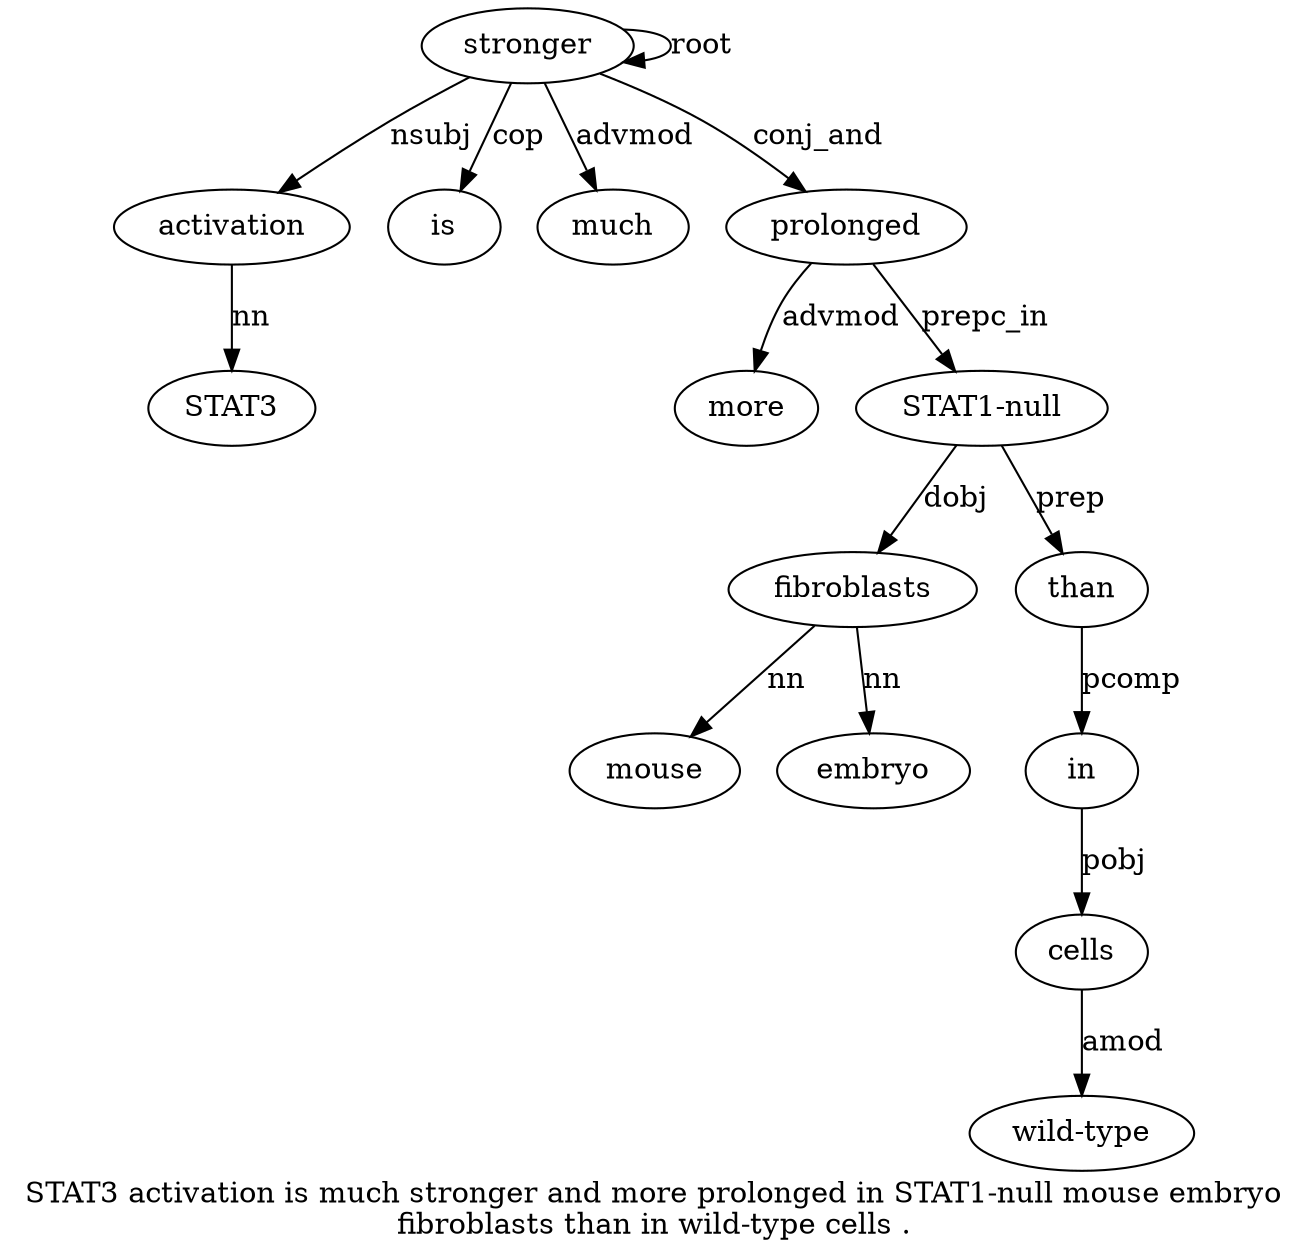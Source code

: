 digraph "STAT3 activation is much stronger and more prolonged in STAT1-null mouse embryo fibroblasts than in wild-type cells ." {
label="STAT3 activation is much stronger and more prolonged in STAT1-null mouse embryo
fibroblasts than in wild-type cells .";
activation2 [style=filled, fillcolor=white, label=activation];
STAT31 [style=filled, fillcolor=white, label=STAT3];
activation2 -> STAT31  [label=nn];
stronger5 [style=filled, fillcolor=white, label=stronger];
stronger5 -> activation2  [label=nsubj];
is3 [style=filled, fillcolor=white, label=is];
stronger5 -> is3  [label=cop];
much4 [style=filled, fillcolor=white, label=much];
stronger5 -> much4  [label=advmod];
stronger5 -> stronger5  [label=root];
prolonged8 [style=filled, fillcolor=white, label=prolonged];
more7 [style=filled, fillcolor=white, label=more];
prolonged8 -> more7  [label=advmod];
stronger5 -> prolonged8  [label=conj_and];
"STAT1-null0" [style=filled, fillcolor=white, label="STAT1-null"];
prolonged8 -> "STAT1-null0"  [label=prepc_in];
fibroblasts13 [style=filled, fillcolor=white, label=fibroblasts];
mouse11 [style=filled, fillcolor=white, label=mouse];
fibroblasts13 -> mouse11  [label=nn];
embryo12 [style=filled, fillcolor=white, label=embryo];
fibroblasts13 -> embryo12  [label=nn];
"STAT1-null0" -> fibroblasts13  [label=dobj];
than14 [style=filled, fillcolor=white, label=than];
"STAT1-null0" -> than14  [label=prep];
in15 [style=filled, fillcolor=white, label=in];
than14 -> in15  [label=pcomp];
cells17 [style=filled, fillcolor=white, label=cells];
"wild-type16" [style=filled, fillcolor=white, label="wild-type"];
cells17 -> "wild-type16"  [label=amod];
in15 -> cells17  [label=pobj];
}

